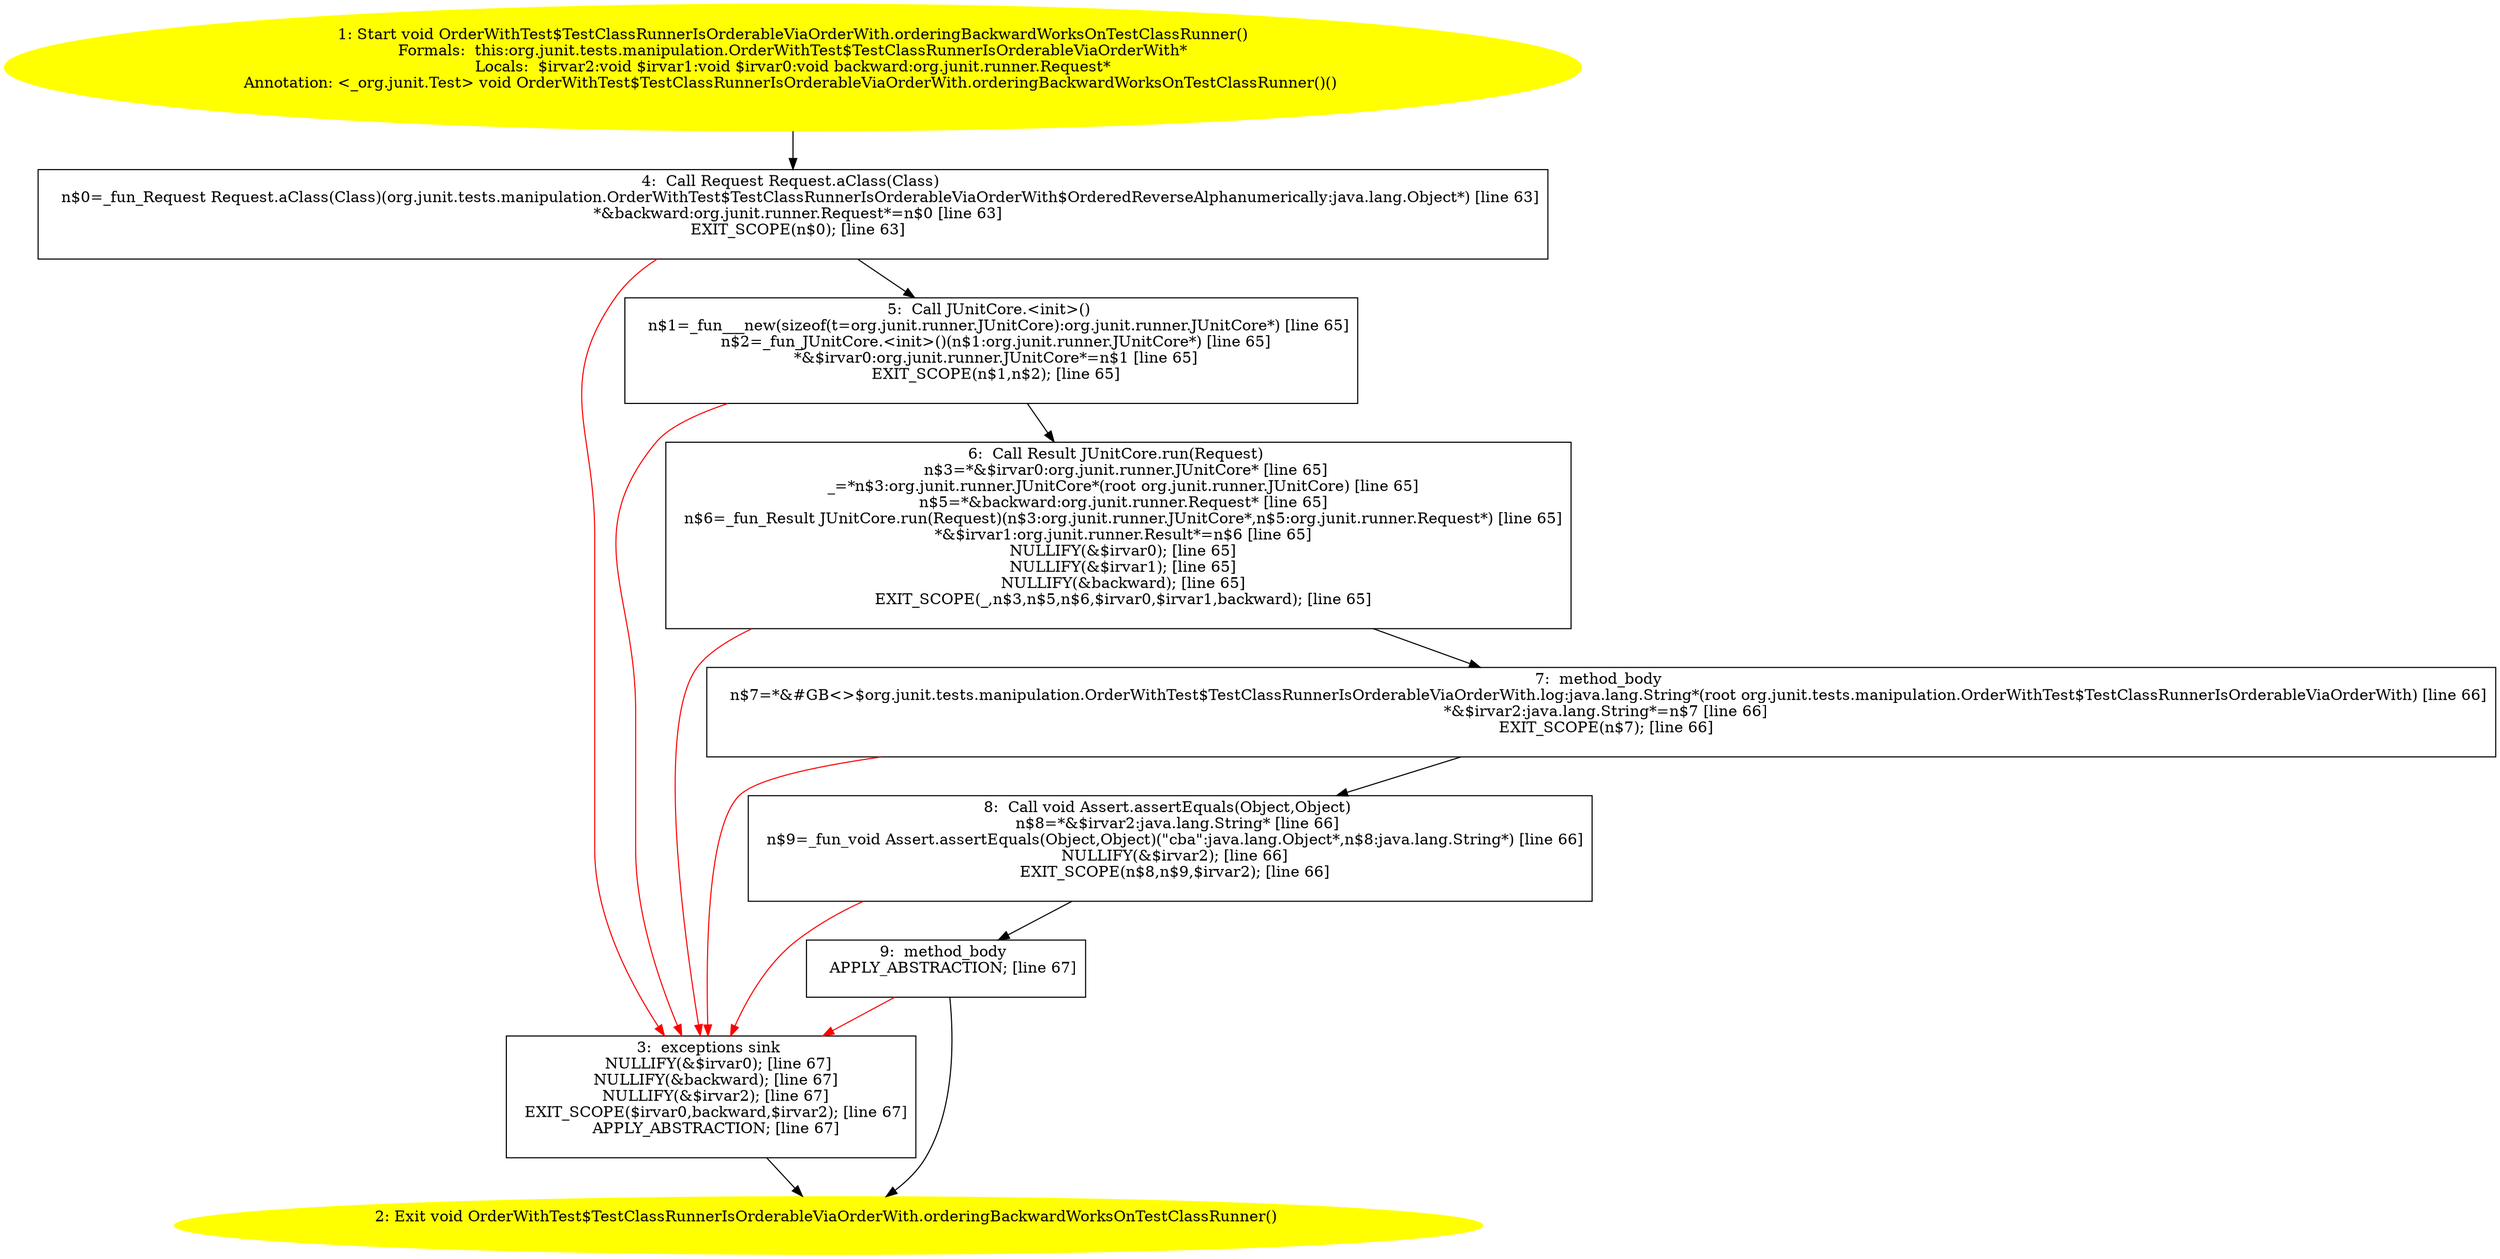 /* @generated */
digraph cfg {
"org.junit.tests.manipulation.OrderWithTest$TestClassRunnerIsOrderableViaOrderWith.orderingBackwardWo.3efd2b5e2f305516a2b791a1ec5b91fa_1" [label="1: Start void OrderWithTest$TestClassRunnerIsOrderableViaOrderWith.orderingBackwardWorksOnTestClassRunner()\nFormals:  this:org.junit.tests.manipulation.OrderWithTest$TestClassRunnerIsOrderableViaOrderWith*\nLocals:  $irvar2:void $irvar1:void $irvar0:void backward:org.junit.runner.Request*\nAnnotation: <_org.junit.Test> void OrderWithTest$TestClassRunnerIsOrderableViaOrderWith.orderingBackwardWorksOnTestClassRunner()() \n  " color=yellow style=filled]
	

	 "org.junit.tests.manipulation.OrderWithTest$TestClassRunnerIsOrderableViaOrderWith.orderingBackwardWo.3efd2b5e2f305516a2b791a1ec5b91fa_1" -> "org.junit.tests.manipulation.OrderWithTest$TestClassRunnerIsOrderableViaOrderWith.orderingBackwardWo.3efd2b5e2f305516a2b791a1ec5b91fa_4" ;
"org.junit.tests.manipulation.OrderWithTest$TestClassRunnerIsOrderableViaOrderWith.orderingBackwardWo.3efd2b5e2f305516a2b791a1ec5b91fa_2" [label="2: Exit void OrderWithTest$TestClassRunnerIsOrderableViaOrderWith.orderingBackwardWorksOnTestClassRunner() \n  " color=yellow style=filled]
	

"org.junit.tests.manipulation.OrderWithTest$TestClassRunnerIsOrderableViaOrderWith.orderingBackwardWo.3efd2b5e2f305516a2b791a1ec5b91fa_3" [label="3:  exceptions sink \n   NULLIFY(&$irvar0); [line 67]\n  NULLIFY(&backward); [line 67]\n  NULLIFY(&$irvar2); [line 67]\n  EXIT_SCOPE($irvar0,backward,$irvar2); [line 67]\n  APPLY_ABSTRACTION; [line 67]\n " shape="box"]
	

	 "org.junit.tests.manipulation.OrderWithTest$TestClassRunnerIsOrderableViaOrderWith.orderingBackwardWo.3efd2b5e2f305516a2b791a1ec5b91fa_3" -> "org.junit.tests.manipulation.OrderWithTest$TestClassRunnerIsOrderableViaOrderWith.orderingBackwardWo.3efd2b5e2f305516a2b791a1ec5b91fa_2" ;
"org.junit.tests.manipulation.OrderWithTest$TestClassRunnerIsOrderableViaOrderWith.orderingBackwardWo.3efd2b5e2f305516a2b791a1ec5b91fa_4" [label="4:  Call Request Request.aClass(Class) \n   n$0=_fun_Request Request.aClass(Class)(org.junit.tests.manipulation.OrderWithTest$TestClassRunnerIsOrderableViaOrderWith$OrderedReverseAlphanumerically:java.lang.Object*) [line 63]\n  *&backward:org.junit.runner.Request*=n$0 [line 63]\n  EXIT_SCOPE(n$0); [line 63]\n " shape="box"]
	

	 "org.junit.tests.manipulation.OrderWithTest$TestClassRunnerIsOrderableViaOrderWith.orderingBackwardWo.3efd2b5e2f305516a2b791a1ec5b91fa_4" -> "org.junit.tests.manipulation.OrderWithTest$TestClassRunnerIsOrderableViaOrderWith.orderingBackwardWo.3efd2b5e2f305516a2b791a1ec5b91fa_5" ;
	 "org.junit.tests.manipulation.OrderWithTest$TestClassRunnerIsOrderableViaOrderWith.orderingBackwardWo.3efd2b5e2f305516a2b791a1ec5b91fa_4" -> "org.junit.tests.manipulation.OrderWithTest$TestClassRunnerIsOrderableViaOrderWith.orderingBackwardWo.3efd2b5e2f305516a2b791a1ec5b91fa_3" [color="red" ];
"org.junit.tests.manipulation.OrderWithTest$TestClassRunnerIsOrderableViaOrderWith.orderingBackwardWo.3efd2b5e2f305516a2b791a1ec5b91fa_5" [label="5:  Call JUnitCore.<init>() \n   n$1=_fun___new(sizeof(t=org.junit.runner.JUnitCore):org.junit.runner.JUnitCore*) [line 65]\n  n$2=_fun_JUnitCore.<init>()(n$1:org.junit.runner.JUnitCore*) [line 65]\n  *&$irvar0:org.junit.runner.JUnitCore*=n$1 [line 65]\n  EXIT_SCOPE(n$1,n$2); [line 65]\n " shape="box"]
	

	 "org.junit.tests.manipulation.OrderWithTest$TestClassRunnerIsOrderableViaOrderWith.orderingBackwardWo.3efd2b5e2f305516a2b791a1ec5b91fa_5" -> "org.junit.tests.manipulation.OrderWithTest$TestClassRunnerIsOrderableViaOrderWith.orderingBackwardWo.3efd2b5e2f305516a2b791a1ec5b91fa_6" ;
	 "org.junit.tests.manipulation.OrderWithTest$TestClassRunnerIsOrderableViaOrderWith.orderingBackwardWo.3efd2b5e2f305516a2b791a1ec5b91fa_5" -> "org.junit.tests.manipulation.OrderWithTest$TestClassRunnerIsOrderableViaOrderWith.orderingBackwardWo.3efd2b5e2f305516a2b791a1ec5b91fa_3" [color="red" ];
"org.junit.tests.manipulation.OrderWithTest$TestClassRunnerIsOrderableViaOrderWith.orderingBackwardWo.3efd2b5e2f305516a2b791a1ec5b91fa_6" [label="6:  Call Result JUnitCore.run(Request) \n   n$3=*&$irvar0:org.junit.runner.JUnitCore* [line 65]\n  _=*n$3:org.junit.runner.JUnitCore*(root org.junit.runner.JUnitCore) [line 65]\n  n$5=*&backward:org.junit.runner.Request* [line 65]\n  n$6=_fun_Result JUnitCore.run(Request)(n$3:org.junit.runner.JUnitCore*,n$5:org.junit.runner.Request*) [line 65]\n  *&$irvar1:org.junit.runner.Result*=n$6 [line 65]\n  NULLIFY(&$irvar0); [line 65]\n  NULLIFY(&$irvar1); [line 65]\n  NULLIFY(&backward); [line 65]\n  EXIT_SCOPE(_,n$3,n$5,n$6,$irvar0,$irvar1,backward); [line 65]\n " shape="box"]
	

	 "org.junit.tests.manipulation.OrderWithTest$TestClassRunnerIsOrderableViaOrderWith.orderingBackwardWo.3efd2b5e2f305516a2b791a1ec5b91fa_6" -> "org.junit.tests.manipulation.OrderWithTest$TestClassRunnerIsOrderableViaOrderWith.orderingBackwardWo.3efd2b5e2f305516a2b791a1ec5b91fa_7" ;
	 "org.junit.tests.manipulation.OrderWithTest$TestClassRunnerIsOrderableViaOrderWith.orderingBackwardWo.3efd2b5e2f305516a2b791a1ec5b91fa_6" -> "org.junit.tests.manipulation.OrderWithTest$TestClassRunnerIsOrderableViaOrderWith.orderingBackwardWo.3efd2b5e2f305516a2b791a1ec5b91fa_3" [color="red" ];
"org.junit.tests.manipulation.OrderWithTest$TestClassRunnerIsOrderableViaOrderWith.orderingBackwardWo.3efd2b5e2f305516a2b791a1ec5b91fa_7" [label="7:  method_body \n   n$7=*&#GB<>$org.junit.tests.manipulation.OrderWithTest$TestClassRunnerIsOrderableViaOrderWith.log:java.lang.String*(root org.junit.tests.manipulation.OrderWithTest$TestClassRunnerIsOrderableViaOrderWith) [line 66]\n  *&$irvar2:java.lang.String*=n$7 [line 66]\n  EXIT_SCOPE(n$7); [line 66]\n " shape="box"]
	

	 "org.junit.tests.manipulation.OrderWithTest$TestClassRunnerIsOrderableViaOrderWith.orderingBackwardWo.3efd2b5e2f305516a2b791a1ec5b91fa_7" -> "org.junit.tests.manipulation.OrderWithTest$TestClassRunnerIsOrderableViaOrderWith.orderingBackwardWo.3efd2b5e2f305516a2b791a1ec5b91fa_8" ;
	 "org.junit.tests.manipulation.OrderWithTest$TestClassRunnerIsOrderableViaOrderWith.orderingBackwardWo.3efd2b5e2f305516a2b791a1ec5b91fa_7" -> "org.junit.tests.manipulation.OrderWithTest$TestClassRunnerIsOrderableViaOrderWith.orderingBackwardWo.3efd2b5e2f305516a2b791a1ec5b91fa_3" [color="red" ];
"org.junit.tests.manipulation.OrderWithTest$TestClassRunnerIsOrderableViaOrderWith.orderingBackwardWo.3efd2b5e2f305516a2b791a1ec5b91fa_8" [label="8:  Call void Assert.assertEquals(Object,Object) \n   n$8=*&$irvar2:java.lang.String* [line 66]\n  n$9=_fun_void Assert.assertEquals(Object,Object)(\"cba\":java.lang.Object*,n$8:java.lang.String*) [line 66]\n  NULLIFY(&$irvar2); [line 66]\n  EXIT_SCOPE(n$8,n$9,$irvar2); [line 66]\n " shape="box"]
	

	 "org.junit.tests.manipulation.OrderWithTest$TestClassRunnerIsOrderableViaOrderWith.orderingBackwardWo.3efd2b5e2f305516a2b791a1ec5b91fa_8" -> "org.junit.tests.manipulation.OrderWithTest$TestClassRunnerIsOrderableViaOrderWith.orderingBackwardWo.3efd2b5e2f305516a2b791a1ec5b91fa_9" ;
	 "org.junit.tests.manipulation.OrderWithTest$TestClassRunnerIsOrderableViaOrderWith.orderingBackwardWo.3efd2b5e2f305516a2b791a1ec5b91fa_8" -> "org.junit.tests.manipulation.OrderWithTest$TestClassRunnerIsOrderableViaOrderWith.orderingBackwardWo.3efd2b5e2f305516a2b791a1ec5b91fa_3" [color="red" ];
"org.junit.tests.manipulation.OrderWithTest$TestClassRunnerIsOrderableViaOrderWith.orderingBackwardWo.3efd2b5e2f305516a2b791a1ec5b91fa_9" [label="9:  method_body \n   APPLY_ABSTRACTION; [line 67]\n " shape="box"]
	

	 "org.junit.tests.manipulation.OrderWithTest$TestClassRunnerIsOrderableViaOrderWith.orderingBackwardWo.3efd2b5e2f305516a2b791a1ec5b91fa_9" -> "org.junit.tests.manipulation.OrderWithTest$TestClassRunnerIsOrderableViaOrderWith.orderingBackwardWo.3efd2b5e2f305516a2b791a1ec5b91fa_2" ;
	 "org.junit.tests.manipulation.OrderWithTest$TestClassRunnerIsOrderableViaOrderWith.orderingBackwardWo.3efd2b5e2f305516a2b791a1ec5b91fa_9" -> "org.junit.tests.manipulation.OrderWithTest$TestClassRunnerIsOrderableViaOrderWith.orderingBackwardWo.3efd2b5e2f305516a2b791a1ec5b91fa_3" [color="red" ];
}
